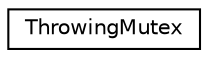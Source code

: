 digraph "Graphical Class Hierarchy"
{
  edge [fontname="Helvetica",fontsize="10",labelfontname="Helvetica",labelfontsize="10"];
  node [fontname="Helvetica",fontsize="10",shape=record];
  rankdir="LR";
  Node0 [label="ThrowingMutex",height=0.2,width=0.4,color="black", fillcolor="white", style="filled",URL="$class_throwing_mutex.html"];
}
